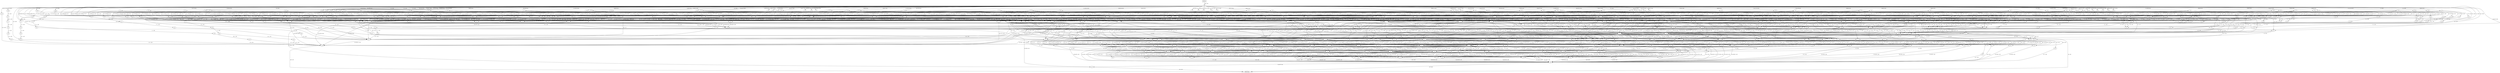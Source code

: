 digraph G {
  0 [label="initial"];
  1 [label="t_10"];
  2 [label="t_10"];
  3 [label="t_10"];
  4 [label="t_10"];
  5 [label="t_10"];
  6 [label="t_10"];
  7 [label="t_10"];
  8 [label="t_10"];
  9 [label="t_10"];
  10 [label="t_10"];
  11 [label="t_10"];
  12 [label="t_10"];
  13 [label="t_10"];
  14 [label="t_10"];
  15 [label="t_10"];
  16 [label="t_10"];
  17 [label="t_10"];
  18 [label="t_10"];
  19 [label="t_10"];
  20 [label="t_10"];
  21 [label="t_10"];
  22 [label="t_10"];
  23 [label="t_10"];
  24 [label="t_10"];
  25 [label="t_10"];
  26 [label="t_10"];
  27 [label="t_10"];
  28 [label="t_10"];
  29 [label="t_10"];
  30 [label="t_10"];
  31 [label="t_10"];
  32 [label="t_10"];
  33 [label="t_10"];
  34 [label="t_10"];
  35 [label="t_10"];
  36 [label="t_10"];
  37 [label="t_10"];
  38 [label="t_10"];
  39 [label="t_10"];
  40 [label="t_10"];
  41 [label="t_10"];
  42 [label="t_10"];
  43 [label="t_10"];
  44 [label="t_10"];
  45 [label="t_10"];
  46 [label="t_10"];
  47 [label="t_10"];
  48 [label="t_10"];
  49 [label="t_10"];
  50 [label="t_10"];
  51 [label="t_10"];
  52 [label="t_10"];
  53 [label="t_10"];
  54 [label="t_10"];
  55 [label="t_10"];
  56 [label="t_10"];
  57 [label="t_10"];
  58 [label="t_10"];
  59 [label="t_10"];
  60 [label="t_10"];
  61 [label="t_10"];
  62 [label="t_10"];
  63 [label="t_10"];
  64 [label="t_10"];
  65 [label="t_10"];
  66 [label="t_10"];
  67 [label="t_10"];
  68 [label="t_10"];
  69 [label="t_10"];
  70 [label="t_10"];
  71 [label="t_10"];
  72 [label="t_10"];
  73 [label="t_10"];
  74 [label="t_10"];
  75 [label="t_11"];
  76 [label="t_11"];
  77 [label="t_11"];
  78 [label="t_11"];
  79 [label="t_11"];
  80 [label="t_11"];
  81 [label="t_11"];
  82 [label="t_11"];
  83 [label="t_11"];
  84 [label="t_11"];
  85 [label="t_11"];
  86 [label="t_11"];
  87 [label="t_11"];
  88 [label="t_11"];
  89 [label="t_11"];
  90 [label="t_11"];
  91 [label="t_11"];
  92 [label="t_11"];
  93 [label="t_12"];
  94 [label="t_12"];
  95 [label="t_12"];
  96 [label="t_12"];
  97 [label="t_12"];
  98 [label="t_12"];
  99 [label="t_12"];
  100 [label="t_12"];
  101 [label="t_12"];
  102 [label="t_12"];
  103 [label="t_12"];
  104 [label="t_12"];
  105 [label="t_12"];
  106 [label="t_12"];
  107 [label="t_12"];
  108 [label="t_12"];
  109 [label="t_12"];
  110 [label="t_12"];
  111 [label="t_12"];
  112 [label="t_13"];
  113 [label="t_15"];
  114 [label="t_15"];
  115 [label="t_15"];
  116 [label="t_15"];
  117 [label="t_15"];
  118 [label="t_15"];
  119 [label="t_15"];
  120 [label="t_15"];
  121 [label="t_15"];
  122 [label="t_15"];
  123 [label="t_15"];
  124 [label="t_15"];
  125 [label="t_15"];
  126 [label="t_15"];
  127 [label="t_15"];
  128 [label="t_15"];
  129 [label="t_15"];
  130 [label="t_15"];
  131 [label="t_15"];
  132 [label="t_15"];
  133 [label="t_15"];
  134 [label="t_15"];
  135 [label="t_15"];
  136 [label="t_15"];
  137 [label="t_15"];
  138 [label="t_15"];
  139 [label="t_15"];
  140 [label="t_15"];
  141 [label="t_15"];
  142 [label="t_15"];
  143 [label="t_15"];
  144 [label="t_15"];
  145 [label="t_15"];
  146 [label="t_15"];
  147 [label="t_15"];
  148 [label="t_15"];
  149 [label="t_15"];
  150 [label="t_15"];
  151 [label="t_15"];
  152 [label="t_15"];
  153 [label="t_15"];
  154 [label="t_15"];
  155 [label="t_15"];
  156 [label="t_15"];
  157 [label="t_16"];
  158 [label="t_16"];
  159 [label="t_16"];
  160 [label="t_16"];
  161 [label="t_16"];
  162 [label="t_16"];
  163 [label="t_16"];
  164 [label="t_16"];
  165 [label="t_16"];
  166 [label="t_16"];
  167 [label="t_16"];
  168 [label="t_16"];
  169 [label="t_16"];
  170 [label="t_16"];
  171 [label="t_16"];
  172 [label="t_16"];
  173 [label="t_16"];
  174 [label="t_17"];
  175 [label="t_17"];
  176 [label="t_17"];
  177 [label="t_17"];
  178 [label="t_17"];
  179 [label="t_17"];
  180 [label="t_17"];
  181 [label="t_17"];
  182 [label="t_17"];
  183 [label="t_17"];
  184 [label="t_17"];
  185 [label="t_17"];
  186 [label="t_17"];
  187 [label="t_18"];
  188 [label="t_19"];
  189 [label="t_19"];
  190 [label="t_20"];
  191 [label="t_21"];
  192 [label="t_21"];
  193 [label="t_21"];
  194 [label="t_21"];
  195 [label="t_21"];
  196 [label="t_21"];
  197 [label="t_21"];
  198 [label="t_21"];
  199 [label="t_21"];
  200 [label="t_21"];
  201 [label="t_21"];
  202 [label="t_21"];
  203 [label="t_21"];
  204 [label="t_21"];
  205 [label="t_21"];
  206 [label="t_21"];
  207 [label="t_21"];
  208 [label="t_21"];
  209 [label="t_21"];
  210 [label="t_23"];
  211 [label="t_23"];
  212 [label="t_23"];
  213 [label="t_23"];
  214 [label="t_23"];
  215 [label="t_23"];
  216 [label="t_23"];
  217 [label="t_23"];
  218 [label="t_23"];
  219 [label="t_23"];
  220 [label="t_23"];
  221 [label="t_23"];
  222 [label="t_23"];
  223 [label="t_23"];
  224 [label="t_23"];
  225 [label="t_23"];
  226 [label="t_23"];
  227 [label="t_23"];
  228 [label="t_23"];
  229 [label="t_23"];
  230 [label="t_23"];
  231 [label="t_23"];
  232 [label="t_23"];
  233 [label="t_23"];
  234 [label="t_23"];
  235 [label="t_23"];
  236 [label="t_23"];
  237 [label="t_23"];
  238 [label="t_24"];
  239 [label="t_24"];
  240 [label="t_24"];
  241 [label="t_24"];
  242 [label="t_24"];
  243 [label="t_24"];
  244 [label="t_24"];
  245 [label="t_24"];
  246 [label="t_24"];
  247 [label="t_24"];
  248 [label="t_24"];
  249 [label="t_24"];
  250 [label="t_24"];
  251 [label="t_24"];
  252 [label="t_24"];
  253 [label="t_24"];
  254 [label="t_24"];
  255 [label="t_24"];
  256 [label="t_24"];
  257 [label="t_24"];
  258 [label="t_24"];
  259 [label="t_24"];
  260 [label="t_24"];
  261 [label="t_24"];
  262 [label="t_24"];
  263 [label="t_24"];
  264 [label="t_24"];
  265 [label="t_24"];
  266 [label="t_24"];
  267 [label="t_25"];
  268 [label="t_25"];
  269 [label="t_25"];
  270 [label="t_25"];
  271 [label="t_25"];
  272 [label="t_25"];
  273 [label="t_25"];
  274 [label="t_25"];
  275 [label="t_25"];
  276 [label="t_25"];
  277 [label="t_25"];
  278 [label="t_25"];
  279 [label="t_25"];
  280 [label="t_25"];
  281 [label="t_25"];
  282 [label="t_25"];
  283 [label="t_25"];
  284 [label="t_28"];
  285 [label="t_28"];
  286 [label="t_33"];
  287 [label="t_33"];
  288 [label="t_33"];
  289 [label="t_33"];
  290 [label="t_33"];
  291 [label="t_33"];
  292 [label="t_33"];
  293 [label="t_33"];
  294 [label="t_33"];
  295 [label="t_33"];
  296 [label="t_33"];
  297 [label="t_33"];
  298 [label="t_33"];
  299 [label="t_33"];
  300 [label="t_33"];
  301 [label="t_33"];
  302 [label="t_33"];
  303 [label="t_33"];
  304 [label="t_33"];
  305 [label="t_33"];
  306 [label="t_33"];
  307 [label="t_33"];
  308 [label="t_33"];
  309 [label="t_33"];
  310 [label="t_33"];
  311 [label="t_33"];
  312 [label="t_33"];
  313 [label="t_33"];
  314 [label="t_33"];
  315 [label="t_33"];
  316 [label="t_33"];
  317 [label="t_33"];
  318 [label="t_33"];
  319 [label="t_33"];
  320 [label="t_33"];
  321 [label="t_33"];
  322 [label="t_33"];
  323 [label="t_33"];
  324 [label="t_33"];
  325 [label="t_33"];
  326 [label="t_33"];
  327 [label="t_33"];
  328 [label="t_33"];
  329 [label="t_33"];
  330 [label="t_33"];
  331 [label="t_33"];
  332 [label="t_33"];
  333 [label="t_33"];
  334 [label="t_33"];
  335 [label="t_33"];
  336 [label="t_33"];
  337 [label="t_33"];
  338 [label="t_33"];
  339 [label="t_33"];
  340 [label="t_33"];
  341 [label="t_33"];
  342 [label="t_33"];
  343 [label="t_33"];
  344 [label="t_33"];
  345 [label="t_33"];
  346 [label="t_33"];
  347 [label="t_33"];
  348 [label="t_33"];
  349 [label="t_33"];
  350 [label="t_33"];
  351 [label="t_33"];
  352 [label="t_33"];
  353 [label="t_33"];
  354 [label="t_33"];
  355 [label="t_33"];
  356 [label="t_33"];
  357 [label="t_33"];
  358 [label="t_33"];
  359 [label="t_33"];
  360 [label="t_33"];
  361 [label="t_33"];
  362 [label="t_33"];
  363 [label="t_33"];
  364 [label="t_33"];
  365 [label="t_33"];
  366 [label="t_33"];
  367 [label="t_33"];
  368 [label="t_33"];
  369 [label="t_33"];
  370 [label="t_33"];
  371 [label="t_33"];
  372 [label="t_33"];
  373 [label="t_33"];
  374 [label="t_33"];
  375 [label="t_4"];
  376 [label="t_4"];
  377 [label="t_4"];
  378 [label="t_4"];
  379 [label="t_4"];
  380 [label="t_4"];
  381 [label="t_4"];
  382 [label="t_4"];
  383 [label="t_5"];
  384 [label="t_5"];
  385 [label="t_5"];
  386 [label="t_5"];
  387 [label="t_5"];
  388 [label="t_5"];
  389 [label="t_5"];
  390 [label="t_5"];
  391 [label="t_5"];
  392 [label="t_5"];
  393 [label="t_5"];
  394 [label="t_5"];
  395 [label="t_5"];
  396 [label="t_5"];
  397 [label="t_5"];
  398 [label="t_5"];
  399 [label="t_5"];
  400 [label="t_5"];
  401 [label="t_5"];
  402 [label="t_5"];
  403 [label="t_5"];
  404 [label="t_5"];
  405 [label="t_5"];
  406 [label="t_5"];
  407 [label="t_5"];
  408 [label="t_5"];
  409 [label="t_5"];
  410 [label="t_5"];
  411 [label="t_5"];
  412 [label="t_5"];
  413 [label="t_5"];
  414 [label="t_5"];
  415 [label="t_5"];
  416 [label="t_5"];
  417 [label="t_5"];
  418 [label="t_5"];
  419 [label="t_5"];
  420 [label="t_5"];
  421 [label="t_5"];
  422 [label="t_5"];
  423 [label="t_5"];
  424 [label="t_5"];
  425 [label="t_5"];
  426 [label="t_5"];
  427 [label="t_5"];
  428 [label="t_5"];
  429 [label="t_5"];
  430 [label="t_5"];
  431 [label="t_5"];
  432 [label="t_5"];
  433 [label="t_5"];
  434 [label="t_5"];
  435 [label="t_5"];
  436 [label="t_5"];
  437 [label="t_5"];
  438 [label="t_5"];
  439 [label="t_5"];
  440 [label="t_5"];
  441 [label="t_5"];
  442 [label="t_5"];
  443 [label="t_5"];
  444 [label="t_5"];
  445 [label="t_5"];
  446 [label="t_5"];
  447 [label="t_5"];
  448 [label="t_5"];
  449 [label="t_5"];
  450 [label="t_5"];
  451 [label="t_5"];
  452 [label="t_5"];
  453 [label="t_5"];
  454 [label="t_5"];
  455 [label="t_5"];
  456 [label="t_5"];
  457 [label="t_5"];
  458 [label="t_5"];
  459 [label="t_5"];
  460 [label="t_5"];
  461 [label="t_5"];
  462 [label="t_5"];
  463 [label="t_5"];
  464 [label="t_5"];
  465 [label="t_5"];
  466 [label="t_5"];
  467 [label="t_5"];
  468 [label="t_5"];
  469 [label="t_5"];
  470 [label="t_5"];
  471 [label="t_5"];
  472 [label="t_5"];
  473 [label="t_5"];
  474 [label="t_5"];
  475 [label="t_5"];
  476 [label="t_5"];
  477 [label="t_5"];
  478 [label="t_5"];
  479 [label="t_5"];
  480 [label="t_5"];
  481 [label="t_5"];
  482 [label="t_5"];
  483 [label="t_5"];
  484 [label="t_5"];
  485 [label="t_5"];
  486 [label="t_5"];
  487 [label="t_5"];
  488 [label="t_5"];
  489 [label="t_5"];
  490 [label="t_5"];
  491 [label="t_5"];
  492 [label="t_5"];
  493 [label="t_5"];
  494 [label="t_5"];
  495 [label="t_5"];
  496 [label="t_5"];
  497 [label="t_5"];
  498 [label="t_5"];
  499 [label="t_5"];
  500 [label="t_5"];
  501 [label="t_5"];
  502 [label="t_5"];
  503 [label="t_5"];
  504 [label="t_5"];
  505 [label="t_5"];
  506 [label="t_5"];
  507 [label="t_5"];
  508 [label="t_5"];
  509 [label="t_5"];
  510 [label="t_5"];
  511 [label="t_5"];
  512 [label="t_5"];
  513 [label="t_5"];
  514 [label="t_5"];
  515 [label="t_5"];
  516 [label="t_5"];
  517 [label="t_5"];
  518 [label="t_5"];
  519 [label="t_5"];
  520 [label="t_5"];
  521 [label="t_5"];
  522 [label="t_5"];
  523 [label="t_5"];
  524 [label="t_5"];
  525 [label="t_5"];
  526 [label="t_5"];
  527 [label="t_5"];
  528 [label="t_5"];
  529 [label="t_5"];
  530 [label="t_5"];
  531 [label="t_5"];
  532 [label="t_5"];
  533 [label="t_5"];
  534 [label="t_5"];
  535 [label="t_5"];
  536 [label="t_5"];
  537 [label="t_5"];
  538 [label="t_5"];
  539 [label="t_5"];
  540 [label="t_5"];
  541 [label="t_5"];
  542 [label="t_5"];
  543 [label="t_5"];
  544 [label="t_5"];
  545 [label="t_5"];
  546 [label="t_5"];
  547 [label="t_5"];
  548 [label="t_5"];
  549 [label="t_5"];
  550 [label="t_5"];
  551 [label="t_6"];
  552 [label="t_6"];
  553 [label="t_6"];
  554 [label="t_6"];
  555 [label="t_6"];
  556 [label="t_6"];
  557 [label="t_6"];
  558 [label="t_6"];
  559 [label="t_7"];
  560 [label="t_7"];
  561 [label="t_7"];
  562 [label="t_7"];
  563 [label="t_7"];
  564 [label="t_7"];
  565 [label="t_7"];
  566 [label="t_7"];
  567 [label="t_9"];
  568 [label="TERMINAL",shape=diamond];
  569 [label="INITIAL",shape=box];
0->85 [label="4 1 0.00"];
0->81 [label="5 1 0.00"];
0->75 [label="5 1 0.00"];
0->76 [label="7 1 0.00"];
0->77 [label="7 1 0.00"];
0->86 [label="10 1 0.00"];
0->87 [label="10 1 0.00"];
0->79 [label="10 1 0.00"];
0->84 [label="[9,10] 2 0.00"];
0->91 [label="10 2 0.00"];
0->92 [label="10 2 0.00"];
0->107 [label="9 1 0.00"];
0->99 [label="9 1 0.00"];
0->102 [label="14 1 0.00"];
0->97 [label="14 1 0.00"];
0->109 [label="15 1 0.00"];
0->98 [label="[9,11] 2 0.00"];
0->111 [label="[9,15] 2 0.00"];
0->103 [label="[12,15] 2 0.00"];
0->110 [label="[8,16] 6 0.01"];
0->106 [label="[9,15] 7 0.01"];
0->286 [label="1 1 0.00"];
0->293 [label="5 1 0.00"];
0->295 [label="5 1 0.00"];
0->294 [label="6 1 0.00"];
0->287 [label="6 1 0.00"];
0->292 [label="6 1 0.00"];
0->289 [label="8 1 0.00"];
0->288 [label="8 1 0.00"];
0->291 [label="9 1 0.00"];
0->290 [label="11 1 0.00"];
0->305 [label="6 2 0.00"];
0->306 [label="6 2 0.00"];
0->301 [label="[6,7] 2 0.00"];
0->303 [label="[6,10] 2 0.00"];
0->297 [label="[6,23] 2 0.00"];
0->299 [label="[7,8] 2 0.00"];
0->296 [label="[7,8] 2 0.00"];
0->298 [label="[7,8] 2 0.00"];
0->300 [label="8 2 0.00"];
0->304 [label="9 2 0.00"];
0->302 [label="[9,11] 2 0.00"];
0->307 [label="[0,6] 3 0.01"];
0->308 [label="[0,12] 3 0.01"];
0->311 [label="[5,7] 3 0.01"];
0->315 [label="[5,7] 3 0.01"];
0->318 [label="[5,10] 3 0.01"];
0->314 [label="[6,7] 3 0.01"];
0->313 [label="[6,7] 3 0.01"];
0->309 [label="[6,9] 3 0.01"];
0->310 [label="[6,9] 3 0.01"];
0->316 [label="[6,10] 3 0.01"];
0->317 [label="[6,12] 3 0.01"];
0->312 [label="[7,10] 3 0.01"];
0->321 [label="[0,9] 4 0.01"];
0->325 [label="[5,9] 4 0.01"];
0->320 [label="[5,7] 4 0.01"];
0->319 [label="[6,8] 4 0.01"];
0->326 [label="[6,11] 4 0.01"];
0->322 [label="[6,10] 4 0.01"];
0->323 [label="[6,9] 4 0.01"];
0->324 [label="[6,9] 4 0.01"];
0->333 [label="[0,10] 5 0.01"];
0->329 [label="[1,6] 5 0.01"];
0->327 [label="[1,6] 5 0.01"];
0->330 [label="[1,8] 5 0.01"];
0->334 [label="[5,10] 5 0.01"];
0->332 [label="[5,9] 5 0.01"];
0->331 [label="[5,8] 5 0.01"];
0->328 [label="[6,8] 5 0.01"];
0->339 [label="[1,11] 6 0.01"];
0->343 [label="[5,8] 6 0.01"];
0->344 [label="[5,10] 6 0.01"];
0->340 [label="[5,8] 6 0.01"];
0->341 [label="[6,8] 6 0.01"];
0->338 [label="[6,10] 6 0.01"];
0->342 [label="[6,9] 6 0.01"];
0->350 [label="[0,7] 7 0.01"];
0->351 [label="[1,6] 7 0.01"];
0->335 [label="[1,12] 7 0.01"];
0->353 [label="[5,8] 7 0.01"];
0->348 [label="[5,11] 7 0.01"];
0->349 [label="[6,10] 7 0.01"];
0->347 [label="[6,10] 7 0.01"];
0->337 [label="[6,10] 7 0.01"];
0->336 [label="[6,11] 7 0.01"];
0->352 [label="[6,12] 7 0.01"];
0->345 [label="[0,11] 8 0.01"];
0->354 [label="[0,10] 8 0.01"];
0->346 [label="[6,8] 8 0.01"];
0->355 [label="[6,10] 8 0.01"];
0->356 [label="[6,10] 8 0.01"];
0->360 [label="[0,11] 9 0.02"];
0->359 [label="[1,10] 9 0.02"];
0->358 [label="[1,10] 9 0.02"];
0->361 [label="[6,10] 9 0.02"];
0->366 [label="[1,11] 10 0.02"];
0->357 [label="[1,10] 10 0.02"];
0->365 [label="[1,12] 10 0.02"];
0->368 [label="[1,10] 10 0.02"];
0->364 [label="[1,11] 10 0.02"];
0->367 [label="[1,10] 10 0.02"];
0->370 [label="[1,10] 11 0.02"];
0->363 [label="[1,9] 11 0.02"];
0->362 [label="[6,8] 11 0.02"];
0->369 [label="[6,10] 12 0.02"];
0->372 [label="[0,11] 13 0.02"];
0->371 [label="[1,9] 15 0.03"];
0->373 [label="[1,9] 19 0.03"];
0->374 [label="[0,9] 20 0.04"];
0->567 [label="[13,58] 5 0.01"];
1->171 [label="0 1 1.00"];
2->171 [label="0 1 1.00"];
3->168 [label="0 1 1.00"];
4->161 [label="0 1 1.00"];
5->162 [label="0 1 1.00"];
6->162 [label="0 1 1.00"];
7->159 [label="0 1 1.00"];
8->170 [label="0 1 1.00"];
9->167 [label="0 1 1.00"];
10->165 [label="0 1 1.00"];
11->161 [label="0 1 1.00"];
12->169 [label="0 1 1.00"];
13->164 [label="0 1 1.00"];
14->163 [label="0 1 1.00"];
15->169 [label="0 1 1.00"];
16->160 [label="0 1 1.00"];
17->171 [label="0 1 1.00"];
18->162 [label="0 1 1.00"];
19->170 [label="0 1 1.00"];
20->173 [label="0 1 1.00"];
21->171 [label="0 2 1.00"];
22->171 [label="0 2 1.00"];
23->183 [label="0 1 1.00"];
24->185 [label="0 1 1.00"];
25->185 [label="0 1 1.00"];
26->175 [label="0 1 1.00"];
27->185 [label="0 1 1.00"];
28->174 [label="0 1 1.00"];
29->176 [label="0 1 1.00"];
30->182 [label="0 1 1.00"];
31->184 [label="0 1 1.00"];
32->178 [label="0 1 1.00"];
33->182 [label="0 1 1.00"];
34->185 [label="0 1 1.00"];
35->179 [label="0 1 1.00"];
36->177 [label="0 1 1.00"];
37->180 [label="0 1 1.00"];
38->182 [label="0 1 1.00"];
39->181 [label="0 1 1.00"];
40->186 [label="0 1 1.00"];
41->184 [label="0 1 1.00"];
42->186 [label="0 1 1.00"];
43->186 [label="0 1 1.00"];
44->185 [label="0 1 1.00"];
45->185 [label="0 2 1.00"];
46->185 [label="0 2 1.00"];
47->183 [label="0 3 1.00"];
48->184 [label="0 4 1.00"];
49->186 [label="0 9 1.00"];
50->162 [label="0 1 0.25"];
50->171 [label="0 3 0.75"];
51->164 [label="0 1 0.50"];
51->166 [label="0 1 0.50"];
52->169 [label="0 1 0.50"];
52->163 [label="0 1 0.50"];
53->168 [label="0 1 0.50"];
53->170 [label="0 1 0.50"];
54->163 [label="0 1 0.50"];
54->166 [label="0 1 0.50"];
55->161 [label="0 1 0.50"];
55->163 [label="0 1 0.50"];
56->167 [label="0 1 0.50"];
56->166 [label="0 1 0.50"];
57->167 [label="0 1 0.50"];
57->163 [label="0 1 0.50"];
58->172 [label="0 1 0.50"];
58->158 [label="0 1 0.50"];
59->172 [label="0 1 0.50"];
59->170 [label="0 1 0.50"];
60->172 [label="0 1 0.50"];
60->168 [label="0 1 0.50"];
61->160 [label="0 1 0.50"];
61->172 [label="0 1 0.50"];
62->167 [label="0 1 0.50"];
62->163 [label="0 1 0.50"];
63->171 [label="0 1 0.50"];
63->169 [label="0 1 0.50"];
64->160 [label="0 1 0.50"];
64->170 [label="0 1 0.50"];
65->162 [label="0 1 0.50"];
65->173 [label="0 1 0.50"];
66->167 [label="0 1 0.50"];
66->173 [label="0 1 0.50"];
67->172 [label="0 2 0.50"];
67->166 [label="0 2 0.50"];
68->157 [label="0 1 0.33"];
68->164 [label="0 1 0.33"];
68->173 [label="0 1 0.33"];
69->172 [label="0 1 0.33"];
69->171 [label="0 1 0.33"];
69->173 [label="0 1 0.33"];
70->161 [label="0 1 0.33"];
70->173 [label="0 1 0.33"];
70->166 [label="0 1 0.33"];
71->162 [label="0 1 0.17"];
71->173 [label="0 1 0.17"];
71->172 [label="0 2 0.33"];
71->171 [label="0 2 0.33"];
72->167 [label="0 1 0.14"];
72->172 [label="0 1 0.14"];
72->168 [label="0 1 0.14"];
72->165 [label="0 2 0.29"];
72->173 [label="0 2 0.29"];
73->167 [label="0 1 0.17"];
73->171 [label="0 1 0.17"];
73->168 [label="0 1 0.17"];
73->170 [label="0 1 0.17"];
73->173 [label="0 2 0.33"];
74->172 [label="0 1 0.14"];
74->162 [label="0 1 0.14"];
74->164 [label="0 1 0.14"];
74->170 [label="0 1 0.14"];
74->166 [label="0 1 0.14"];
74->163 [label="0 2 0.29"];
75->114 [label="4 1 0.50"];
75->150 [label="17 1 0.50"];
76->140 [label="4 1 0.50"];
76->147 [label="5 1 0.50"];
77->126 [label="4 1 0.33"];
77->152 [label="8 1 0.33"];
77->141 [label="32 1 0.33"];
78->115 [label="4 1 0.33"];
78->144 [label="10 1 0.33"];
78->140 [label="32 1 0.33"];
79->125 [label="5 1 0.33"];
79->155 [label="14 1 0.33"];
79->151 [label="32 1 0.33"];
80->144 [label="4 1 0.25"];
80->139 [label="24 1 0.25"];
80->142 [label="25 1 0.25"];
80->148 [label="42 1 0.25"];
81->119 [label="6 1 0.20"];
81->142 [label="10 1 0.20"];
81->147 [label="17 1 0.20"];
81->150 [label="29 1 0.20"];
81->154 [label="46 1 0.20"];
82->151 [label="3 1 0.14"];
82->137 [label="3 1 0.14"];
82->150 [label="4 1 0.14"];
82->121 [label="9 1 0.14"];
82->142 [label="52 1 0.14"];
82->148 [label="[24,35] 2 0.29"];
83->132 [label="6 1 0.17"];
83->122 [label="7 1 0.17"];
83->143 [label="10 1 0.17"];
83->146 [label="37 1 0.17"];
83->125 [label="38 1 0.17"];
83->151 [label="60 1 0.17"];
84->146 [label="3 1 0.14"];
84->113 [label="3 1 0.14"];
84->122 [label="4 1 0.14"];
84->135 [label="13 1 0.14"];
84->142 [label="43 1 0.14"];
84->120 [label="51 1 0.14"];
84->156 [label="53 1 0.14"];
85->118 [label="5 1 0.14"];
85->154 [label="26 1 0.14"];
85->145 [label="29 1 0.14"];
85->152 [label="32 1 0.14"];
85->120 [label="34 1 0.14"];
85->146 [label="47 1 0.14"];
85->137 [label="47 1 0.14"];
86->130 [label="3 1 0.07"];
86->136 [label="4 1 0.07"];
86->153 [label="6 1 0.07"];
86->146 [label="51 1 0.07"];
86->143 [label="3 2 0.14"];
86->155 [label="[3,10] 2 0.14"];
86->156 [label="[3,33] 3 0.21"];
86->151 [label="[4,31] 3 0.21"];
87->128 [label="3 1 0.09"];
87->146 [label="3 1 0.09"];
87->150 [label="3 1 0.09"];
87->140 [label="4 1 0.09"];
87->151 [label="19 1 0.09"];
87->130 [label="45 1 0.09"];
87->121 [label="55 1 0.09"];
87->154 [label="[3,5] 2 0.18"];
87->132 [label="[27,36] 2 0.18"];
88->138 [label="3 1 0.08"];
88->147 [label="3 1 0.08"];
88->129 [label="3 1 0.08"];
88->116 [label="3 1 0.08"];
88->150 [label="6 1 0.08"];
88->130 [label="15 1 0.08"];
88->145 [label="15 1 0.08"];
88->152 [label="38 1 0.08"];
88->124 [label="39 1 0.08"];
88->146 [label="[3,46] 3 0.25"];
89->121 [label="3 1 0.10"];
89->138 [label="3 1 0.10"];
89->147 [label="3 1 0.10"];
89->127 [label="3 1 0.10"];
89->137 [label="3 1 0.10"];
89->135 [label="4 1 0.10"];
89->130 [label="6 1 0.10"];
89->156 [label="10 1 0.10"];
89->155 [label="18 1 0.10"];
89->141 [label="49 1 0.10"];
90->121 [label="5 1 0.06"];
90->133 [label="6 1 0.06"];
90->151 [label="6 1 0.06"];
90->139 [label="8 1 0.06"];
90->152 [label="8 1 0.06"];
90->143 [label="10 1 0.06"];
90->129 [label="15 1 0.06"];
90->148 [label="17 1 0.06"];
90->144 [label="23 1 0.06"];
90->119 [label="35 1 0.06"];
90->131 [label="38 1 0.06"];
90->130 [label="40 1 0.06"];
90->153 [label="41 1 0.06"];
90->149 [label="56 1 0.06"];
90->140 [label="[5,25] 2 0.11"];
90->155 [label="[5,32] 2 0.11"];
91->142 [label="3 1 0.04"];
91->149 [label="3 1 0.04"];
91->135 [label="3 1 0.04"];
91->131 [label="3 1 0.04"];
91->148 [label="4 1 0.04"];
91->151 [label="4 1 0.04"];
91->122 [label="5 1 0.04"];
91->134 [label="8 1 0.04"];
91->138 [label="9 1 0.04"];
91->139 [label="28 1 0.04"];
91->145 [label="33 1 0.04"];
91->136 [label="35 1 0.04"];
91->156 [label="[3,38] 2 0.08"];
91->146 [label="[9,10] 2 0.08"];
91->147 [label="[10,41] 2 0.08"];
91->152 [label="[14,54] 2 0.08"];
91->153 [label="[27,38] 2 0.08"];
91->137 [label="[10,39] 3 0.12"];
92->128 [label="4 1 0.02"];
92->143 [label="5 1 0.02"];
92->131 [label="6 1 0.02"];
92->137 [label="6 1 0.02"];
92->139 [label="7 1 0.02"];
92->118 [label="10 1 0.02"];
92->145 [label="10 1 0.02"];
92->120 [label="12 1 0.02"];
92->141 [label="12 1 0.02"];
92->132 [label="12 1 0.02"];
92->133 [label="23 1 0.02"];
92->142 [label="30 1 0.02"];
92->156 [label="32 1 0.02"];
92->138 [label="57 1 0.02"];
92->115 [label="77 1 0.02"];
92->153 [label="[4,36] 2 0.04"];
92->123 [label="[4,78] 2 0.04"];
92->147 [label="[8,37] 2 0.04"];
92->117 [label="[9,10] 2 0.04"];
92->148 [label="[12,28] 2 0.04"];
92->144 [label="[17,45] 2 0.04"];
92->149 [label="[4,62] 3 0.07"];
92->152 [label="[30,56] 3 0.07"];
92->146 [label="[4,18] 4 0.09"];
92->154 [label="[5,54] 4 0.09"];
92->155 [label="[4,53] 5 0.11"];
93->285 [label="12 1 1.00"];
94->285 [label="12 1 1.00"];
95->285 [label="12 1 1.00"];
96->285 [label="13 1 1.00"];
97->285 [label="13 2 1.00"];
98->285 [label="13 2 1.00"];
99->285 [label="[13,17] 2 1.00"];
100->284 [label="[18,19] 3 1.00"];
101->284 [label="18 4 1.00"];
102->285 [label="[13,18] 7 1.00"];
103->285 [label="[13,18] 10 1.00"];
104->284 [label="[17,19] 11 1.00"];
105->284 [label="[18,19] 14 1.00"];
106->285 [label="[12,20] 21 1.00"];
107->284 [label="18 1 0.10"];
107->285 [label="[13,18] 9 0.90"];
108->284 [label="[18,19] 5 0.36"];
108->285 [label="[14,19] 9 0.64"];
109->285 [label="[14,18] 5 0.45"];
109->284 [label="[18,19] 6 0.55"];
110->284 [label="[18,30] 9 0.39"];
110->285 [label="[13,18] 14 0.61"];
111->284 [label="[18,20] 11 0.39"];
111->285 [label="[13,19] 17 0.61"];
112->568 [label=" 212 1.00"];
113->209 [label="17 1 1.00"];
114->213 [label="4 1 1.00"];
115->202 [label="18 1 0.33"];
115->209 [label="17 2 0.67"];
116->206 [label="17 1 0.50"];
116->209 [label="17 1 0.50"];
117->200 [label="18 1 0.50"];
117->227 [label="3 1 0.50"];
118->211 [label="3 1 0.50"];
118->218 [label="5 1 0.50"];
119->224 [label="4 1 0.50"];
119->234 [label="9 1 0.50"];
120->207 [label="17 1 0.25"];
120->209 [label="17 2 0.50"];
120->224 [label="12 1 0.25"];
121->205 [label="18 1 0.25"];
121->221 [label="3 1 0.25"];
121->237 [label="3 2 0.50"];
122->203 [label="17 1 0.33"];
122->191 [label="19 1 0.33"];
122->208 [label="19 1 0.33"];
123->203 [label="17 1 0.33"];
123->207 [label="17 1 0.33"];
123->194 [label="22 1 0.33"];
124->199 [label="18 1 0.33"];
124->202 [label="20 1 0.33"];
124->215 [label="2 1 0.33"];
125->198 [label="19 1 0.33"];
125->201 [label="20 1 0.33"];
125->232 [label="6 1 0.33"];
126->208 [label="20 1 0.33"];
126->196 [label="20 1 0.33"];
126->237 [label="7 1 0.33"];
127->225 [label="2 1 0.33"];
127->219 [label="3 1 0.33"];
127->237 [label="3 1 0.33"];
128->231 [label="3 1 0.33"];
128->237 [label="3 1 0.33"];
128->222 [label="3 1 0.33"];
129->219 [label="3 1 0.33"];
129->237 [label="3 1 0.33"];
129->221 [label="4 1 0.33"];
130->203 [label="17 1 0.13"];
130->207 [label="17 3 0.38"];
130->209 [label="17 3 0.38"];
130->229 [label="7 1 0.13"];
131->207 [label="17 1 0.20"];
131->209 [label="17 2 0.40"];
131->236 [label="3 1 0.20"];
131->237 [label="5 1 0.20"];
132->207 [label="17 1 0.25"];
132->208 [label="22 1 0.25"];
132->214 [label="3 1 0.25"];
132->227 [label="4 1 0.25"];
133->209 [label="17 1 0.25"];
133->192 [label="18 1 0.25"];
133->236 [label="3 1 0.25"];
133->232 [label="4 1 0.25"];
134->209 [label="17 1 0.25"];
134->204 [label="18 1 0.25"];
134->237 [label="3 1 0.25"];
134->236 [label="3 1 0.25"];
135->198 [label="18 1 0.25"];
135->199 [label="18 1 0.25"];
135->233 [label="3 1 0.25"];
135->237 [label="7 1 0.25"];
136->206 [label="17 2 0.33"];
136->208 [label="[18,22] 2 0.33"];
136->216 [label="2 1 0.17"];
136->231 [label="3 1 0.17"];
137->204 [label="18 1 0.08"];
137->208 [label="18 1 0.08"];
137->209 [label="17 8 0.62"];
137->234 [label="8 1 0.08"];
137->237 [label="[3,6] 2 0.15"];
138->208 [label="18 1 0.13"];
138->209 [label="17 4 0.50"];
138->235 [label="3 1 0.13"];
138->223 [label="4 1 0.13"];
138->234 [label="7 1 0.13"];
139->198 [label="18 1 0.17"];
139->228 [label="3 1 0.17"];
139->225 [label="6 1 0.17"];
139->226 [label="12 1 0.17"];
139->230 [label="[2,5] 2 0.33"];
140->204 [label="18 1 0.20"];
140->200 [label="20 1 0.20"];
140->195 [label="20 1 0.20"];
140->215 [label="4 1 0.20"];
140->217 [label="7 1 0.20"];
141->200 [label="20 1 0.13"];
141->206 [label="17 2 0.25"];
141->209 [label="[17,18] 2 0.25"];
141->231 [label="3 1 0.13"];
141->236 [label="3 1 0.13"];
141->230 [label="8 1 0.13"];
142->208 [label="18 1 0.14"];
142->206 [label="22 1 0.14"];
142->226 [label="3 1 0.14"];
142->237 [label="3 1 0.14"];
142->212 [label="5 1 0.14"];
142->230 [label="[6,15] 2 0.29"];
143->195 [label="17 1 0.17"];
143->196 [label="18 1 0.17"];
143->226 [label="3 1 0.17"];
143->237 [label="3 1 0.17"];
143->222 [label="3 1 0.17"];
143->236 [label="4 1 0.17"];
144->208 [label="18 1 0.17"];
144->201 [label="22 1 0.17"];
144->232 [label="2 1 0.17"];
144->233 [label="3 1 0.17"];
144->217 [label="4 1 0.17"];
144->231 [label="6 1 0.17"];
145->205 [label="18 1 0.17"];
145->233 [label="3 1 0.17"];
145->236 [label="3 1 0.17"];
145->237 [label="3 1 0.17"];
145->234 [label="5 1 0.17"];
145->229 [label="7 1 0.17"];
146->197 [label="20 1 0.06"];
146->194 [label="28 1 0.06"];
146->209 [label="17 10 0.56"];
146->224 [label="3 1 0.06"];
146->232 [label="9 1 0.06"];
146->234 [label="[3,4] 2 0.11"];
146->229 [label="[3,14] 2 0.11"];
147->204 [label="18 1 0.10"];
147->209 [label="17 4 0.40"];
147->236 [label="3 1 0.10"];
147->228 [label="3 1 0.10"];
147->218 [label="4 1 0.10"];
147->235 [label="4 1 0.10"];
147->223 [label="9 1 0.10"];
148->209 [label="17 1 0.13"];
148->207 [label="17 2 0.25"];
148->232 [label="3 1 0.13"];
148->235 [label="4 1 0.13"];
148->230 [label="4 1 0.13"];
148->228 [label="5 1 0.13"];
148->227 [label="12 1 0.13"];
149->209 [label="17 1 0.13"];
149->201 [label="20 1 0.13"];
149->208 [label="[18,20] 2 0.25"];
149->236 [label="3 1 0.13"];
149->234 [label="3 1 0.13"];
149->235 [label="5 1 0.13"];
149->216 [label="7 1 0.13"];
150->205 [label="20 1 0.13"];
150->209 [label="17 2 0.25"];
150->220 [label="3 1 0.13"];
150->227 [label="3 1 0.13"];
150->219 [label="4 1 0.13"];
150->231 [label="5 1 0.13"];
150->230 [label="9 1 0.13"];
151->195 [label="20 1 0.06"];
151->208 [label="[18,20] 2 0.12"];
151->209 [label="[17,20] 6 0.35"];
151->223 [label="3 1 0.06"];
151->222 [label="3 1 0.06"];
151->230 [label="3 1 0.06"];
151->225 [label="4 1 0.06"];
151->221 [label="10 1 0.06"];
151->235 [label="[2,14] 3 0.18"];
152->208 [label="20 1 0.07"];
152->209 [label="17 6 0.40"];
152->219 [label="3 1 0.07"];
152->233 [label="3 1 0.07"];
152->225 [label="3 1 0.07"];
152->234 [label="4 1 0.07"];
152->235 [label="4 1 0.07"];
152->236 [label="6 1 0.07"];
152->237 [label="[4,8] 2 0.13"];
153->193 [label="20 1 0.08"];
153->205 [label="18 2 0.17"];
153->235 [label="3 1 0.08"];
153->227 [label="3 1 0.08"];
153->210 [label="4 1 0.08"];
153->233 [label="5 1 0.08"];
153->228 [label="7 1 0.08"];
153->214 [label="15 1 0.08"];
153->236 [label="[2,7] 3 0.25"];
154->204 [label="18 1 0.11"];
154->208 [label="18 1 0.11"];
154->201 [label="22 1 0.11"];
154->202 [label="22 1 0.11"];
154->227 [label="3 1 0.11"];
154->236 [label="4 1 0.11"];
154->237 [label="5 1 0.11"];
154->229 [label="5 1 0.11"];
154->226 [label="15 1 0.11"];
155->203 [label="18 1 0.08"];
155->199 [label="20 1 0.08"];
155->200 [label="21 1 0.08"];
155->202 [label="22 1 0.08"];
155->209 [label="18 2 0.15"];
155->197 [label="[18,20] 2 0.15"];
155->232 [label="3 1 0.08"];
155->213 [label="3 1 0.08"];
155->212 [label="6 1 0.08"];
155->236 [label="[3,10] 2 0.15"];
156->208 [label="18 1 0.05"];
156->196 [label="18 1 0.05"];
156->193 [label="20 1 0.05"];
156->209 [label="17 2 0.10"];
156->207 [label="[17,22] 3 0.14"];
156->231 [label="2 1 0.05"];
156->235 [label="3 1 0.05"];
156->230 [label="3 1 0.05"];
156->233 [label="3 1 0.05"];
156->228 [label="3 1 0.05"];
156->236 [label="18 1 0.05"];
156->234 [label="[3,4] 2 0.10"];
156->220 [label="[3,7] 2 0.10"];
156->237 [label="[3,8] 3 0.14"];
157->188 [label="5 1 1.00"];
158->188 [label="6 1 1.00"];
159->188 [label="52 1 1.00"];
160->189 [label="[5,8] 3 1.00"];
161->189 [label="[8,9] 4 1.00"];
162->188 [label="[7,23] 7 1.00"];
163->189 [label="8 1 0.13"];
163->188 [label="[6,16] 7 0.88"];
164->189 [label="8 1 0.25"];
164->188 [label="[8,11] 3 0.75"];
165->188 [label="9 1 0.33"];
165->189 [label="[8,31] 2 0.67"];
166->188 [label="8 2 0.29"];
166->189 [label="[6,10] 5 0.71"];
167->188 [label="[8,9] 2 0.29"];
167->189 [label="[8,11] 5 0.71"];
168->189 [label="[9,10] 2 0.40"];
168->188 [label="[9,19] 3 0.60"];
169->189 [label="8 2 0.50"];
169->188 [label="[8,14] 2 0.50"];
170->188 [label="[8,10] 3 0.43"];
170->189 [label="[6,8] 4 0.57"];
171->188 [label="[8,26] 4 0.27"];
171->189 [label="[8,26] 11 0.73"];
172->189 [label="[8,10] 4 0.36"];
172->188 [label="[8,10] 7 0.64"];
173->188 [label="[7,9] 5 0.45"];
173->189 [label="[8,12] 6 0.55"];
174->190 [label="0 1 1.00"];
175->190 [label="0 1 1.00"];
176->190 [label="0 1 1.00"];
177->190 [label="0 1 1.00"];
178->190 [label="0 1 1.00"];
179->190 [label="0 1 1.00"];
180->190 [label="0 1 1.00"];
181->190 [label="1 1 1.00"];
182->190 [label="0 3 1.00"];
183->190 [label="0 4 1.00"];
184->190 [label="0 6 1.00"];
185->190 [label="0 9 1.00"];
186->190 [label="0 12 1.00"];
187->112 [label="[2,3] 97 0.34"];
187->568 [label=" 187 0.66"];
188->134 [label="3 1 0.02"];
188->133 [label="3 1 0.02"];
188->154 [label="3 1 0.02"];
188->147 [label="3 1 0.02"];
188->138 [label="3 1 0.02"];
188->155 [label="3 1 0.02"];
188->135 [label="5 1 0.02"];
188->124 [label="6 1 0.02"];
188->142 [label="9 1 0.02"];
188->129 [label="9 1 0.02"];
188->128 [label="9 1 0.02"];
188->126 [label="17 1 0.02"];
188->136 [label="3 2 0.04"];
188->141 [label="3 2 0.04"];
188->152 [label="[3,4] 2 0.04"];
188->139 [label="[3,10] 2 0.04"];
188->150 [label="[4,18] 2 0.04"];
188->127 [label="[7,8] 2 0.04"];
188->149 [label="[9,10] 2 0.04"];
188->130 [label="[12,18] 2 0.04"];
188->146 [label="[3,9] 3 0.06"];
188->137 [label="[3,11] 3 0.06"];
188->151 [label="[3,11] 4 0.08"];
188->153 [label="[3,12] 4 0.08"];
188->156 [label="[3,25] 7 0.14"];
189->130 [label="3 1 0.02"];
189->120 [label="3 1 0.02"];
189->116 [label="3 1 0.02"];
189->124 [label="3 1 0.02"];
189->149 [label="3 1 0.02"];
189->123 [label="3 1 0.02"];
189->115 [label="3 1 0.02"];
189->155 [label="3 1 0.02"];
189->148 [label="4 1 0.02"];
189->146 [label="9 1 0.02"];
189->147 [label="10 1 0.02"];
189->143 [label="12 1 0.02"];
189->125 [label="13 1 0.02"];
189->150 [label="18 1 0.02"];
189->126 [label="20 1 0.02"];
189->133 [label="28 1 0.02"];
189->144 [label="35 1 0.02"];
189->131 [label="[3,6] 2 0.04"];
189->136 [label="[3,10] 2 0.04"];
189->145 [label="[3,10] 2 0.04"];
189->153 [label="[3,32] 2 0.04"];
189->134 [label="[3,34] 2 0.04"];
189->137 [label="3 3 0.06"];
189->141 [label="[3,9] 3 0.06"];
189->138 [label="[4,15] 3 0.06"];
189->151 [label="[3,19] 4 0.08"];
189->152 [label="[3,11] 4 0.08"];
189->156 [label="[3,12] 6 0.12"];
190->568 [label=" 42 1.00"];
191->187 [label="13 1 1.00"];
192->187 [label="14 1 1.00"];
193->187 [label="[12,19] 2 1.00"];
194->187 [label="[13,18] 2 1.00"];
195->187 [label="13 3 1.00"];
196->187 [label="[13,14] 3 1.00"];
197->187 [label="[13,18] 3 1.00"];
198->187 [label="[13,18] 3 1.00"];
199->187 [label="[13,19] 3 1.00"];
200->187 [label="[14,19] 4 1.00"];
201->187 [label="[17,18] 4 1.00"];
202->187 [label="18 4 1.00"];
203->187 [label="[18,19] 4 1.00"];
204->187 [label="[14,19] 5 1.00"];
205->187 [label="[18,19] 5 1.00"];
206->187 [label="[14,19] 6 1.00"];
207->187 [label="[18,19] 12 1.00"];
208->187 [label="[13,19] 16 1.00"];
209->187 [label="[14,19] 61 1.00"];
210->266 [label="3 1 1.00"];
211->256 [label="4 1 1.00"];
212->266 [label="[5,6] 2 1.00"];
213->248 [label="3 1 0.50"];
213->246 [label="4 1 0.50"];
214->252 [label="3 1 0.50"];
214->258 [label="5 1 0.50"];
215->260 [label="3 1 0.50"];
215->252 [label="4 1 0.50"];
216->260 [label="3 1 0.50"];
216->242 [label="16 1 0.50"];
217->257 [label="4 1 0.50"];
217->248 [label="7 1 0.50"];
218->256 [label="4 1 0.50"];
218->259 [label="6 1 0.50"];
219->250 [label="3 1 0.25"];
219->255 [label="4 1 0.25"];
219->260 [label="3 2 0.50"];
220->257 [label="3 1 0.33"];
220->264 [label="3 1 0.33"];
220->266 [label="6 1 0.33"];
221->239 [label="3 1 0.33"];
221->265 [label="3 1 0.33"];
221->243 [label="10 1 0.33"];
222->260 [label="3 1 0.33"];
222->240 [label="3 1 0.33"];
222->249 [label="4 1 0.33"];
223->253 [label="3 1 0.33"];
223->263 [label="3 1 0.33"];
223->261 [label="4 1 0.33"];
224->242 [label="3 1 0.33"];
224->261 [label="4 1 0.33"];
224->252 [label="6 1 0.33"];
225->244 [label="3 1 0.25"];
225->263 [label="3 1 0.25"];
225->258 [label="4 1 0.25"];
225->265 [label="7 1 0.25"];
226->259 [label="3 1 0.25"];
226->262 [label="3 1 0.25"];
226->254 [label="4 1 0.25"];
226->253 [label="10 1 0.25"];
227->249 [label="3 1 0.17"];
227->266 [label="4 1 0.17"];
227->255 [label="5 1 0.17"];
227->262 [label="7 1 0.17"];
227->248 [label="[3,7] 2 0.33"];
228->265 [label="3 1 0.20"];
228->262 [label="3 1 0.20"];
228->261 [label="3 1 0.20"];
228->249 [label="5 1 0.20"];
228->250 [label="6 1 0.20"];
229->263 [label="3 1 0.20"];
229->258 [label="4 1 0.20"];
229->261 [label="4 1 0.20"];
229->253 [label="7 1 0.20"];
229->245 [label="20 1 0.20"];
230->251 [label="3 1 0.11"];
230->263 [label="3 1 0.11"];
230->256 [label="4 1 0.11"];
230->255 [label="23 1 0.11"];
230->266 [label="[4,7] 2 0.22"];
230->260 [label="[4,5] 3 0.33"];
231->239 [label="3 1 0.17"];
231->246 [label="3 1 0.17"];
231->241 [label="3 1 0.17"];
231->266 [label="3 1 0.17"];
231->240 [label="4 1 0.17"];
231->249 [label="8 1 0.17"];
232->265 [label="3 1 0.17"];
232->262 [label="3 1 0.17"];
232->261 [label="3 1 0.17"];
232->251 [label="4 1 0.17"];
232->264 [label="8 1 0.17"];
232->241 [label="19 1 0.17"];
233->253 [label="3 1 0.17"];
233->250 [label="3 1 0.17"];
233->241 [label="3 1 0.17"];
233->254 [label="4 1 0.17"];
233->263 [label="4 1 0.17"];
233->257 [label="7 1 0.17"];
234->243 [label="3 1 0.10"];
234->247 [label="3 1 0.10"];
234->259 [label="4 1 0.10"];
234->257 [label="9 1 0.10"];
234->262 [label="9 1 0.10"];
234->244 [label="12 1 0.10"];
234->266 [label="3 2 0.20"];
234->265 [label="[3,6] 2 0.20"];
235->258 [label="2 1 0.10"];
235->245 [label="3 1 0.10"];
235->265 [label="3 1 0.10"];
235->259 [label="3 1 0.10"];
235->261 [label="3 1 0.10"];
235->255 [label="3 1 0.10"];
235->248 [label="3 1 0.10"];
235->257 [label="4 1 0.10"];
235->254 [label="10 1 0.10"];
235->266 [label="10 1 0.10"];
236->259 [label="3 1 0.06"];
236->257 [label="3 1 0.06"];
236->262 [label="3 1 0.06"];
236->240 [label="3 1 0.06"];
236->251 [label="3 1 0.06"];
236->265 [label="4 1 0.06"];
236->263 [label="5 1 0.06"];
236->258 [label="6 1 0.06"];
236->260 [label="[3,7] 2 0.13"];
236->264 [label="3 3 0.19"];
236->266 [label="[6,12] 3 0.19"];
237->242 [label="3 1 0.05"];
237->238 [label="3 1 0.05"];
237->257 [label="3 1 0.05"];
237->260 [label="4 1 0.05"];
237->249 [label="6 1 0.05"];
237->248 [label="8 1 0.05"];
237->258 [label="10 1 0.05"];
237->256 [label="13 1 0.05"];
237->247 [label="17 1 0.05"];
237->253 [label="3 2 0.10"];
237->254 [label="[3,4] 2 0.10"];
237->264 [label="[3,4] 3 0.15"];
237->266 [label="[3,4] 4 0.20"];
238->281 [label="19 1 1.00"];
239->277 [label="[19,25] 2 1.00"];
240->280 [label="[19,21] 3 1.00"];
241->273 [label="19 1 0.33"];
241->279 [label="23 2 0.67"];
242->280 [label="22 1 0.33"];
242->281 [label="19 2 0.67"];
243->282 [label="19 1 0.50"];
243->281 [label="24 1 0.50"];
244->283 [label="20 1 0.50"];
244->279 [label="23 1 0.50"];
245->281 [label="20 1 0.50"];
245->280 [label="22 1 0.50"];
246->282 [label="20 1 0.50"];
246->281 [label="24 1 0.50"];
247->277 [label="20 1 0.50"];
247->273 [label="23 1 0.50"];
248->282 [label="[22,23] 2 0.33"];
248->283 [label="[21,22] 4 0.67"];
249->278 [label="18 1 0.20"];
249->280 [label="19 1 0.20"];
249->275 [label="[18,20] 3 0.60"];
250->274 [label="19 1 0.33"];
250->271 [label="22 1 0.33"];
250->283 [label="22 1 0.33"];
251->273 [label="19 1 0.33"];
251->280 [label="21 1 0.33"];
251->281 [label="24 1 0.33"];
252->276 [label="19 1 0.33"];
252->278 [label="22 1 0.33"];
252->283 [label="23 1 0.33"];
253->281 [label="19 1 0.17"];
253->278 [label="20 1 0.17"];
253->282 [label="[18,19] 2 0.33"];
253->283 [label="[19,20] 2 0.33"];
254->279 [label="19 1 0.20"];
254->283 [label="23 1 0.20"];
254->273 [label="24 1 0.20"];
254->278 [label="[20,21] 2 0.40"];
255->279 [label="20 1 0.25"];
255->280 [label="21 1 0.25"];
255->276 [label="21 1 0.25"];
255->269 [label="22 1 0.25"];
256->268 [label="21 1 0.25"];
256->269 [label="22 1 0.25"];
256->282 [label="23 1 0.25"];
256->279 [label="25 1 0.25"];
257->279 [label="19 1 0.14"];
257->276 [label="20 1 0.14"];
257->282 [label="24 1 0.14"];
257->283 [label="[21,23] 2 0.29"];
257->278 [label="[22,23] 2 0.29"];
258->280 [label="20 1 0.17"];
258->281 [label="22 1 0.17"];
258->278 [label="22 1 0.17"];
258->274 [label="22 1 0.17"];
258->283 [label="24 2 0.33"];
259->280 [label="19 1 0.20"];
259->283 [label="19 1 0.20"];
259->281 [label="20 1 0.20"];
259->282 [label="20 1 0.20"];
259->274 [label="21 1 0.20"];
260->271 [label="20 1 0.09"];
260->280 [label="20 1 0.09"];
260->268 [label="22 1 0.09"];
260->272 [label="[19,22] 2 0.18"];
260->281 [label="[20,22] 2 0.18"];
260->282 [label="[20,25] 4 0.36"];
261->276 [label="19 1 0.17"];
261->283 [label="20 1 0.17"];
261->279 [label="21 1 0.17"];
261->272 [label="21 1 0.17"];
261->269 [label="22 1 0.17"];
261->267 [label="30 1 0.17"];
262->282 [label="19 1 0.17"];
262->273 [label="19 1 0.17"];
262->277 [label="21 1 0.17"];
262->276 [label="21 1 0.17"];
262->280 [label="22 1 0.17"];
262->279 [label="25 1 0.17"];
263->281 [label="20 1 0.17"];
263->280 [label="20 1 0.17"];
263->276 [label="20 1 0.17"];
263->282 [label="21 1 0.17"];
263->277 [label="22 1 0.17"];
263->279 [label="24 1 0.17"];
264->283 [label="19 1 0.13"];
264->279 [label="20 1 0.13"];
264->271 [label="21 1 0.13"];
264->276 [label="21 1 0.13"];
264->282 [label="23 1 0.13"];
264->268 [label="23 1 0.13"];
264->278 [label="[20,23] 2 0.25"];
265->277 [label="19 1 0.13"];
265->270 [label="20 1 0.13"];
265->275 [label="21 1 0.13"];
265->279 [label="21 1 0.13"];
265->280 [label="21 1 0.13"];
265->274 [label="21 1 0.13"];
265->278 [label="24 1 0.13"];
265->283 [label="24 1 0.13"];
266->279 [label="19 1 0.06"];
266->277 [label="21 1 0.06"];
266->274 [label="23 1 0.06"];
266->275 [label="[19,23] 2 0.11"];
266->278 [label="[20,21] 2 0.11"];
266->282 [label="[20,22] 2 0.11"];
266->283 [label="[20,23] 2 0.11"];
266->280 [label="[20,25] 2 0.11"];
266->270 [label="[22,25] 2 0.11"];
266->281 [label="[20,22] 3 0.17"];
267->187 [label="17 1 1.00"];
268->187 [label="[13,18] 3 1.00"];
269->187 [label="18 3 1.00"];
270->187 [label="18 3 1.00"];
271->187 [label="18 3 1.00"];
272->187 [label="18 3 1.00"];
273->187 [label="[14,19] 5 1.00"];
274->187 [label="[18,19] 5 1.00"];
275->187 [label="[18,19] 6 1.00"];
276->187 [label="[17,18] 7 1.00"];
277->187 [label="[18,19] 7 1.00"];
278->187 [label="[17,19] 13 1.00"];
279->187 [label="[17,19] 13 1.00"];
280->187 [label="[14,18] 16 1.00"];
281->187 [label="[14,20] 16 1.00"];
282->187 [label="[18,20] 18 1.00"];
283->187 [label="[14,19] 20 1.00"];
284->112 [label="[2,3] 64 1.00"];
285->568 [label=" 102 1.00"];
286->393 [label="0 1 1.00"];
287->519 [label="2 1 1.00"];
288->427 [label="6 1 1.00"];
289->544 [label="10 1 1.00"];
290->502 [label="11 1 1.00"];
291->491 [label="12 1 1.00"];
292->472 [label="16 1 1.00"];
293->428 [label="22 1 1.00"];
294->455 [label="22 1 1.00"];
295->430 [label="23 1 1.00"];
296->547 [label="[2,10] 2 1.00"];
297->489 [label="1 1 0.50"];
297->459 [label="23 1 0.50"];
298->511 [label="1 1 0.50"];
298->498 [label="5 1 0.50"];
299->451 [label="3 1 0.50"];
299->535 [label="9 1 0.50"];
300->544 [label="4 1 0.50"];
300->452 [label="10 1 0.50"];
301->474 [label="4 1 0.50"];
301->423 [label="17 1 0.50"];
302->534 [label="9 1 0.50"];
302->530 [label="13 1 0.50"];
303->549 [label="13 1 0.50"];
303->412 [label="15 1 0.50"];
304->522 [label="17 1 0.50"];
304->461 [label="22 1 0.50"];
305->453 [label="17 1 0.50"];
305->469 [label="18 1 0.50"];
306->494 [label="19 1 0.50"];
306->488 [label="25 1 0.50"];
307->404 [label="0 1 0.33"];
307->445 [label="0 1 0.33"];
307->546 [label="2 1 0.33"];
308->472 [label="1 1 0.33"];
308->548 [label="1 1 0.33"];
308->529 [label="11 1 0.33"];
309->483 [label="1 1 0.33"];
309->521 [label="13 1 0.33"];
309->491 [label="19 1 0.33"];
310->548 [label="1 1 0.33"];
310->492 [label="2 1 0.33"];
310->515 [label="8 1 0.33"];
311->384 [label="1 1 0.33"];
311->531 [label="15 1 0.33"];
311->416 [label="21 1 0.33"];
312->436 [label="1 1 0.33"];
312->545 [label="2 1 0.33"];
312->517 [label="10 1 0.33"];
313->520 [label="1 1 0.33"];
313->545 [label="2 1 0.33"];
313->454 [label="20 1 0.33"];
314->536 [label="1 1 0.33"];
314->454 [label="1 1 0.33"];
314->467 [label="19 1 0.33"];
315->426 [label="5 1 0.33"];
315->480 [label="12 1 0.33"];
315->465 [label="21 1 0.33"];
316->543 [label="9 1 0.33"];
316->539 [label="12 1 0.33"];
316->493 [label="20 1 0.33"];
317->478 [label="11 1 0.33"];
317->439 [label="12 1 0.33"];
317->511 [label="14 1 0.33"];
318->444 [label="12 1 0.33"];
318->464 [label="12 1 0.33"];
318->501 [label="14 1 0.33"];
319->443 [label="0 1 0.25"];
319->530 [label="1 1 0.25"];
319->512 [label="6 1 0.25"];
319->461 [label="20 1 0.25"];
320->406 [label="0 1 0.25"];
320->496 [label="18 1 0.25"];
320->539 [label="19 1 0.25"];
320->498 [label="22 1 0.25"];
321->391 [label="1 1 0.25"];
321->502 [label="4 1 0.25"];
321->458 [label="10 1 0.25"];
321->485 [label="11 1 0.25"];
322->509 [label="2 1 0.25"];
322->500 [label="11 1 0.25"];
322->418 [label="15 1 0.25"];
322->495 [label="18 1 0.25"];
323->502 [label="5 1 0.25"];
323->504 [label="5 1 0.25"];
323->542 [label="12 1 0.25"];
323->540 [label="14 1 0.25"];
324->388 [label="5 1 0.25"];
324->458 [label="13 1 0.25"];
324->523 [label="13 1 0.25"];
324->539 [label="20 1 0.25"];
325->549 [label="10 1 0.25"];
325->547 [label="12 1 0.25"];
325->516 [label="16 1 0.25"];
325->500 [label="20 1 0.25"];
326->473 [label="13 1 0.25"];
326->535 [label="15 1 0.25"];
326->550 [label="21 1 0.25"];
326->521 [label="24 1 0.25"];
327->383 [label="0 1 0.20"];
327->521 [label="11 1 0.20"];
327->429 [label="17 1 0.20"];
327->466 [label="19 1 0.20"];
327->421 [label="23 1 0.20"];
328->519 [label="0 1 0.20"];
328->537 [label="2 1 0.20"];
328->439 [label="9 1 0.20"];
328->536 [label="15 1 0.20"];
328->442 [label="17 1 0.20"];
329->482 [label="0 1 0.20"];
329->398 [label="0 1 0.20"];
329->525 [label="16 1 0.20"];
329->512 [label="17 1 0.20"];
329->526 [label="24 1 0.20"];
330->546 [label="0 1 0.20"];
330->507 [label="0 1 0.20"];
330->470 [label="10 1 0.20"];
330->550 [label="18 1 0.20"];
330->498 [label="21 1 0.20"];
331->538 [label="1 1 0.20"];
331->515 [label="4 1 0.20"];
331->534 [label="7 1 0.20"];
331->545 [label="12 1 0.20"];
331->407 [label="25 1 0.20"];
332->509 [label="1 1 0.20"];
332->525 [label="12 1 0.20"];
332->517 [label="13 1 0.20"];
332->549 [label="14 1 0.20"];
332->413 [label="18 1 0.20"];
333->448 [label="1 1 0.20"];
333->471 [label="11 1 0.20"];
333->503 [label="12 1 0.20"];
333->547 [label="13 1 0.20"];
333->549 [label="17 1 0.20"];
334->515 [label="1 1 0.20"];
334->538 [label="9 1 0.20"];
334->541 [label="11 1 0.20"];
334->529 [label="14 1 0.20"];
334->527 [label="15 1 0.20"];
335->510 [label="0 1 0.14"];
335->504 [label="11 1 0.14"];
335->512 [label="11 1 0.14"];
335->548 [label="13 1 0.14"];
335->469 [label="15 1 0.14"];
335->541 [label="[1,2] 2 0.29"];
336->447 [label="0 1 0.14"];
336->549 [label="8 1 0.14"];
336->434 [label="12 1 0.14"];
336->502 [label="13 1 0.14"];
336->499 [label="14 1 0.14"];
336->541 [label="[8,11] 2 0.29"];
337->485 [label="0 1 0.14"];
337->435 [label="1 1 0.14"];
337->538 [label="12 1 0.14"];
337->513 [label="16 1 0.14"];
337->456 [label="22 1 0.14"];
337->531 [label="13 2 0.29"];
338->510 [label="0 1 0.17"];
338->425 [label="4 1 0.17"];
338->505 [label="11 1 0.17"];
338->529 [label="12 1 0.17"];
338->422 [label="13 1 0.17"];
338->490 [label="18 1 0.17"];
339->503 [label="0 1 0.17"];
339->451 [label="0 1 0.17"];
339->550 [label="5 1 0.17"];
339->487 [label="13 1 0.17"];
339->433 [label="18 1 0.17"];
339->506 [label="18 1 0.17"];
340->434 [label="0 1 0.17"];
340->508 [label="1 1 0.17"];
340->527 [label="9 1 0.17"];
340->473 [label="9 1 0.17"];
340->453 [label="10 1 0.17"];
340->506 [label="14 1 0.17"];
341->507 [label="0 1 0.17"];
341->475 [label="7 1 0.17"];
341->531 [label="11 1 0.17"];
341->512 [label="11 1 0.17"];
341->528 [label="20 1 0.17"];
341->457 [label="20 1 0.17"];
342->437 [label="2 1 0.17"];
342->479 [label="9 1 0.17"];
342->519 [label="10 1 0.17"];
342->508 [label="13 1 0.17"];
342->494 [label="13 1 0.17"];
342->411 [label="15 1 0.17"];
343->460 [label="2 1 0.17"];
343->432 [label="7 1 0.17"];
343->547 [label="12 1 0.17"];
343->532 [label="13 1 0.17"];
343->518 [label="15 1 0.17"];
343->495 [label="23 1 0.17"];
344->509 [label="10 1 0.17"];
344->493 [label="10 1 0.17"];
344->496 [label="11 1 0.17"];
344->527 [label="16 1 0.17"];
344->528 [label="21 1 0.17"];
344->521 [label="25 1 0.17"];
345->432 [label="0 1 0.13"];
345->538 [label="1 1 0.13"];
345->475 [label="10 1 0.13"];
345->506 [label="16 1 0.13"];
345->525 [label="19 1 0.13"];
345->548 [label="19 1 0.13"];
345->550 [label="[1,13] 2 0.25"];
346->432 [label="0 1 0.13"];
346->523 [label="0 1 0.13"];
346->545 [label="1 1 0.13"];
346->476 [label="6 1 0.13"];
346->470 [label="19 1 0.13"];
346->527 [label="23 1 0.13"];
346->550 [label="[2,19] 2 0.25"];
347->457 [label="0 1 0.14"];
347->493 [label="1 1 0.14"];
347->408 [label="1 1 0.14"];
347->537 [label="2 1 0.14"];
347->486 [label="10 1 0.14"];
347->488 [label="12 1 0.14"];
347->497 [label="13 1 0.14"];
348->385 [label="0 1 0.14"];
348->542 [label="9 1 0.14"];
348->535 [label="10 1 0.14"];
348->545 [label="10 1 0.14"];
348->511 [label="10 1 0.14"];
348->507 [label="11 1 0.14"];
348->462 [label="21 1 0.14"];
349->449 [label="0 1 0.14"];
349->537 [label="1 1 0.14"];
349->545 [label="1 1 0.14"];
349->483 [label="10 1 0.14"];
349->516 [label="11 1 0.14"];
349->459 [label="12 1 0.14"];
349->548 [label="20 1 0.14"];
350->482 [label="0 1 0.14"];
350->547 [label="1 1 0.14"];
350->502 [label="2 1 0.14"];
350->464 [label="2 1 0.14"];
350->529 [label="12 1 0.14"];
350->549 [label="13 1 0.14"];
350->523 [label="22 1 0.14"];
351->484 [label="0 1 0.14"];
351->547 [label="1 1 0.14"];
351->539 [label="10 1 0.14"];
351->538 [label="12 1 0.14"];
351->441 [label="12 1 0.14"];
351->543 [label="18 1 0.14"];
351->550 [label="21 1 0.14"];
352->548 [label="2 1 0.14"];
352->486 [label="2 1 0.14"];
352->532 [label="11 1 0.14"];
352->550 [label="12 1 0.14"];
352->463 [label="14 1 0.14"];
352->549 [label="14 1 0.14"];
352->521 [label="19 1 0.14"];
353->431 [label="4 1 0.14"];
353->480 [label="4 1 0.14"];
353->513 [label="5 1 0.14"];
353->528 [label="11 1 0.14"];
353->415 [label="15 1 0.14"];
353->526 [label="16 1 0.14"];
353->542 [label="24 1 0.14"];
354->479 [label="0 1 0.13"];
354->489 [label="2 1 0.13"];
354->403 [label="4 1 0.13"];
354->546 [label="5 1 0.13"];
354->488 [label="11 1 0.13"];
354->521 [label="18 1 0.13"];
354->495 [label="22 1 0.13"];
354->544 [label="22 1 0.13"];
355->466 [label="0 1 0.13"];
355->524 [label="0 1 0.13"];
355->431 [label="1 1 0.13"];
355->490 [label="1 1 0.13"];
355->529 [label="11 1 0.13"];
355->532 [label="12 1 0.13"];
355->531 [label="13 1 0.13"];
355->543 [label="13 1 0.13"];
356->424 [label="5 1 0.13"];
356->524 [label="5 1 0.13"];
356->501 [label="6 1 0.13"];
356->514 [label="9 1 0.13"];
356->533 [label="10 1 0.13"];
356->530 [label="11 1 0.13"];
356->548 [label="12 1 0.13"];
356->532 [label="15 1 0.13"];
357->405 [label="0 1 0.10"];
357->395 [label="0 1 0.10"];
357->510 [label="0 1 0.10"];
357->522 [label="6 1 0.10"];
357->500 [label="9 1 0.10"];
357->524 [label="11 1 0.10"];
357->505 [label="11 1 0.10"];
357->546 [label="12 1 0.10"];
357->520 [label="0 2 0.20"];
358->401 [label="0 1 0.11"];
358->503 [label="0 1 0.11"];
358->438 [label="0 1 0.11"];
358->440 [label="3 1 0.11"];
358->504 [label="10 1 0.11"];
358->446 [label="11 1 0.11"];
358->389 [label="14 1 0.11"];
358->522 [label="15 1 0.11"];
358->497 [label="19 1 0.11"];
359->442 [label="0 1 0.11"];
359->548 [label="9 1 0.11"];
359->476 [label="12 1 0.11"];
359->535 [label="12 1 0.11"];
359->437 [label="14 1 0.11"];
359->386 [label="14 1 0.11"];
359->536 [label="16 1 0.11"];
359->487 [label="18 1 0.11"];
359->471 [label="18 1 0.11"];
360->449 [label="0 1 0.11"];
360->441 [label="1 1 0.11"];
360->545 [label="4 1 0.11"];
360->547 [label="8 1 0.11"];
360->460 [label="12 1 0.11"];
360->518 [label="12 1 0.11"];
360->513 [label="14 1 0.11"];
360->478 [label="15 1 0.11"];
360->544 [label="16 1 0.11"];
361->522 [label="0 1 0.11"];
361->518 [label="1 1 0.11"];
361->447 [label="4 1 0.11"];
361->474 [label="7 1 0.11"];
361->422 [label="8 1 0.11"];
361->489 [label="11 1 0.11"];
361->535 [label="13 1 0.11"];
361->541 [label="14 1 0.11"];
361->549 [label="20 1 0.11"];
362->484 [label="0 1 0.09"];
362->503 [label="0 1 0.09"];
362->465 [label="1 1 0.09"];
362->537 [label="1 1 0.09"];
362->474 [label="10 1 0.09"];
362->542 [label="10 1 0.09"];
362->529 [label="12 1 0.09"];
362->550 [label="16 1 0.09"];
362->419 [label="20 1 0.09"];
362->540 [label="18 2 0.18"];
363->399 [label="0 1 0.09"];
363->541 [label="6 1 0.09"];
363->494 [label="11 1 0.09"];
363->409 [label="12 1 0.09"];
363->542 [label="12 1 0.09"];
363->481 [label="16 1 0.09"];
363->506 [label="16 1 0.09"];
363->410 [label="18 1 0.09"];
363->468 [label="25 1 0.09"];
363->477 [label="[12,19] 2 0.18"];
364->400 [label="0 1 0.10"];
364->507 [label="0 1 0.10"];
364->546 [label="2 1 0.10"];
364->518 [label="11 1 0.10"];
364->504 [label="12 1 0.10"];
364->529 [label="13 1 0.10"];
364->544 [label="13 1 0.10"];
364->549 [label="15 1 0.10"];
364->462 [label="22 1 0.10"];
364->548 [label="22 1 0.10"];
365->546 [label="0 1 0.10"];
365->392 [label="0 1 0.10"];
365->483 [label="1 1 0.10"];
365->450 [label="4 1 0.10"];
365->476 [label="6 1 0.10"];
365->486 [label="6 1 0.10"];
365->505 [label="9 1 0.10"];
365->514 [label="10 1 0.10"];
365->481 [label="10 1 0.10"];
365->522 [label="19 1 0.10"];
366->519 [label="0 1 0.10"];
366->440 [label="0 1 0.10"];
366->444 [label="0 1 0.10"];
366->397 [label="0 1 0.10"];
366->485 [label="0 1 0.10"];
366->394 [label="0 1 0.10"];
366->517 [label="2 1 0.10"];
366->445 [label="4 1 0.10"];
366->539 [label="11 1 0.10"];
366->549 [label="19 1 0.10"];
367->406 [label="0 1 0.10"];
367->514 [label="1 1 0.10"];
367->472 [label="1 1 0.10"];
367->540 [label="6 1 0.10"];
367->436 [label="10 1 0.10"];
367->490 [label="11 1 0.10"];
367->524 [label="12 1 0.10"];
367->390 [label="13 1 0.10"];
367->542 [label="15 1 0.10"];
367->496 [label="17 1 0.10"];
368->479 [label="0 1 0.10"];
368->509 [label="2 1 0.10"];
368->487 [label="8 1 0.10"];
368->508 [label="12 1 0.10"];
368->480 [label="12 1 0.10"];
368->463 [label="13 1 0.10"];
368->549 [label="13 1 0.10"];
368->536 [label="14 1 0.10"];
368->523 [label="14 1 0.10"];
368->517 [label="17 1 0.10"];
369->402 [label="1 1 0.08"];
369->491 [label="3 1 0.08"];
369->499 [label="5 1 0.08"];
369->537 [label="6 1 0.08"];
369->471 [label="9 1 0.08"];
369->452 [label="10 1 0.08"];
369->543 [label="10 1 0.08"];
369->497 [label="11 1 0.08"];
369->549 [label="12 1 0.08"];
369->478 [label="17 1 0.08"];
369->533 [label="[1,19] 2 0.17"];
370->387 [label="0 1 0.09"];
370->396 [label="0 1 0.09"];
370->515 [label="0 1 0.09"];
370->473 [label="6 1 0.09"];
370->529 [label="12 1 0.09"];
370->528 [label="13 1 0.09"];
370->420 [label="15 1 0.09"];
370->511 [label="19 1 0.09"];
370->521 [label="20 1 0.09"];
370->499 [label="22 1 0.09"];
370->549 [label="24 1 0.09"];
371->520 [label="0 1 0.07"];
371->510 [label="0 1 0.07"];
371->536 [label="5 1 0.07"];
371->549 [label="7 1 0.07"];
371->548 [label="10 1 0.07"];
371->514 [label="14 1 0.07"];
371->540 [label="14 1 0.07"];
371->438 [label="15 1 0.07"];
371->492 [label="19 1 0.07"];
371->543 [label="[2,3] 2 0.13"];
371->516 [label="[2,11] 2 0.13"];
371->530 [label="[8,10] 2 0.13"];
372->455 [label="1 1 0.08"];
372->475 [label="1 1 0.08"];
372->482 [label="2 1 0.08"];
372->433 [label="9 1 0.08"];
372->435 [label="9 1 0.08"];
372->529 [label="11 1 0.08"];
372->547 [label="11 1 0.08"];
372->471 [label="11 1 0.08"];
372->534 [label="11 1 0.08"];
372->533 [label="12 1 0.08"];
372->542 [label="14 1 0.08"];
372->550 [label="19 1 0.08"];
372->524 [label="21 1 0.08"];
373->546 [label="0 1 0.05"];
373->484 [label="0 1 0.05"];
373->530 [label="1 1 0.05"];
373->492 [label="1 1 0.05"];
373->522 [label="3 1 0.05"];
373->477 [label="3 1 0.05"];
373->523 [label="7 1 0.05"];
373->525 [label="9 1 0.05"];
373->448 [label="10 1 0.05"];
373->533 [label="11 1 0.05"];
373->513 [label="12 1 0.05"];
373->526 [label="13 1 0.05"];
373->481 [label="14 1 0.05"];
373->505 [label="14 1 0.05"];
373->544 [label="15 1 0.05"];
373->534 [label="17 1 0.05"];
373->501 [label="25 1 0.05"];
373->549 [label="[1,23] 2 0.11"];
374->534 [label="1 1 0.05"];
374->446 [label="1 1 0.05"];
374->532 [label="1 1 0.05"];
374->450 [label="1 1 0.05"];
374->467 [label="2 1 0.05"];
374->508 [label="6 1 0.05"];
374->456 [label="9 1 0.05"];
374->503 [label="10 1 0.05"];
374->443 [label="10 1 0.05"];
374->525 [label="10 1 0.05"];
374->523 [label="10 1 0.05"];
374->453 [label="11 1 0.05"];
374->526 [label="13 1 0.05"];
374->417 [label="14 1 0.05"];
374->468 [label="14 1 0.05"];
374->502 [label="14 1 0.05"];
374->487 [label="14 1 0.05"];
374->431 [label="15 1 0.05"];
374->521 [label="17 1 0.05"];
374->414 [label="24 1 0.05"];
375->554 [label="1 1 1.00"];
376->555 [label="1 1 1.00"];
377->558 [label="1 1 1.00"];
378->556 [label="1 1 1.00"];
379->557 [label="1 1 1.00"];
380->553 [label="1 1 1.00"];
381->552 [label="1 1 1.00"];
382->551 [label="2 1 1.00"];
383->72 [label="1 1 1.00"];
384->7 [label="1 1 1.00"];
385->22 [label="1 1 1.00"];
386->74 [label="1 1 1.00"];
387->3 [label="1 1 1.00"];
388->57 [label="2 1 1.00"];
389->70 [label="2 1 1.00"];
390->71 [label="2 1 1.00"];
391->66 [label="2 1 1.00"];
392->11 [label="2 1 1.00"];
393->55 [label="3 1 1.00"];
394->16 [label="3 1 1.00"];
395->61 [label="3 1 1.00"];
396->48 [label="4 1 1.00"];
397->49 [label="4 1 1.00"];
398->37 [label="4 1 1.00"];
399->42 [label="4 1 1.00"];
400->35 [label="4 1 1.00"];
401->46 [label="5 1 1.00"];
402->31 [label="5 1 1.00"];
403->25 [label="5 1 1.00"];
404->27 [label="5 1 1.00"];
405->51 [label="5 1 1.00"];
406->45 [label="[4,5] 2 1.00"];
407->78 [label="8 1 1.00"];
408->86 [label="8 1 1.00"];
409->92 [label="9 1 1.00"];
410->89 [label="10 1 1.00"];
411->80 [label="13 1 1.00"];
412->80 [label="17 1 1.00"];
413->91 [label="17 1 1.00"];
414->86 [label="19 1 1.00"];
415->87 [label="19 1 1.00"];
416->85 [label="23 1 1.00"];
417->90 [label="31 1 1.00"];
418->80 [label="39 1 1.00"];
419->92 [label="62 1 1.00"];
420->92 [label="64 1 1.00"];
421->92 [label="74 1 1.00"];
422->91 [label="12 2 1.00"];
423->109 [label="39 1 1.00"];
424->565 [label="198 1 1.00"];
425->561 [label="199 1 1.00"];
426->560 [label="199 1 1.00"];
427->566 [label="618 1 1.00"];
428->567 [label="18 1 1.00"];
429->567 [label="18 1 1.00"];
430->567 [label="18 1 1.00"];
431->6 [label="1 1 0.33"];
431->111 [label="[12,52] 2 0.67"];
432->4 [label="2 1 0.33"];
432->49 [label="5 2 0.67"];
433->2 [label="1 1 0.50"];
433->84 [label="42 1 0.50"];
434->21 [label="1 1 0.50"];
434->78 [label="10 1 0.50"];
435->54 [label="1 1 0.50"];
435->65 [label="2 1 0.50"];
436->53 [label="1 1 0.50"];
436->92 [label="10 1 0.50"];
437->51 [label="1 1 0.50"];
437->92 [label="3 1 0.50"];
438->10 [label="2 1 0.50"];
438->92 [label="4 1 0.50"];
439->68 [label="2 1 0.50"];
439->92 [label="12 1 0.50"];
440->22 [label="2 1 0.50"];
440->57 [label="2 1 0.50"];
441->70 [label="3 1 0.50"];
441->92 [label="61 1 0.50"];
442->74 [label="3 1 0.50"];
442->105 [label="89 1 0.50"];
443->38 [label="4 1 0.50"];
443->109 [label="24 1 0.50"];
444->49 [label="4 1 0.50"];
444->47 [label="5 1 0.50"];
445->36 [label="4 1 0.50"];
445->86 [label="8 1 0.50"];
446->74 [label="4 1 0.50"];
446->79 [label="29 1 0.50"];
447->65 [label="4 1 0.50"];
447->92 [label="26 1 0.50"];
448->32 [label="5 1 0.50"];
448->106 [label="31 1 0.50"];
449->48 [label="5 1 0.50"];
449->110 [label="13 1 0.50"];
450->49 [label="5 1 0.50"];
450->92 [label="7 1 0.50"];
451->9 [label="5 1 0.50"];
451->92 [label="9 1 0.50"];
452->40 [label="6 1 0.50"];
452->110 [label="12 1 0.50"];
453->92 [label="10 1 0.33"];
453->110 [label="[20,79] 2 0.67"];
454->88 [label="3 1 0.50"];
454->567 [label="18 1 0.50"];
455->91 [label="3 1 0.50"];
455->110 [label="35 1 0.50"];
456->86 [label="3 1 0.50"];
456->105 [label="61 1 0.50"];
457->87 [label="3 1 0.50"];
457->567 [label="18 1 0.50"];
458->89 [label="4 1 0.50"];
458->111 [label="21 1 0.50"];
459->88 [label="5 1 0.50"];
459->111 [label="56 1 0.50"];
460->91 [label="8 1 0.50"];
460->106 [label="11 1 0.50"];
461->90 [label="12 1 0.50"];
461->92 [label="14 1 0.50"];
462->88 [label="27 1 0.50"];
462->89 [label="63 1 0.50"];
463->92 [label="35 1 0.50"];
463->101 [label="46 1 0.50"];
464->108 [label="9 1 0.50"];
464->567 [label="18 1 0.50"];
465->110 [label="11 1 0.50"];
465->109 [label="46 1 0.50"];
466->111 [label="12 1 0.50"];
466->109 [label="61 1 0.50"];
467->110 [label="16 1 0.50"];
467->106 [label="71 1 0.50"];
468->104 [label="44 1 0.50"];
468->567 [label="18 1 0.50"];
469->109 [label="46 1 0.50"];
469->567 [label="18 1 0.50"];
470->108 [label="54 1 0.50"];
470->104 [label="62 1 0.50"];
471->63 [label="2 1 0.25"];
471->90 [label="11 1 0.25"];
471->92 [label="[13,16] 2 0.50"];
472->74 [label="1 1 0.33"];
472->50 [label="2 1 0.33"];
472->110 [label="64 1 0.33"];
473->68 [label="1 1 0.33"];
473->83 [label="7 1 0.33"];
473->101 [label="21 1 0.33"];
474->64 [label="1 1 0.33"];
474->8 [label="2 1 0.33"];
474->111 [label="12 1 0.33"];
475->62 [label="1 1 0.33"];
475->74 [label="2 1 0.33"];
475->91 [label="48 1 0.33"];
476->71 [label="1 1 0.33"];
476->111 [label="48 1 0.33"];
476->567 [label="18 1 0.33"];
477->55 [label="1 1 0.33"];
477->110 [label="18 1 0.33"];
477->567 [label="18 1 0.33"];
478->71 [label="1 1 0.33"];
478->92 [label="22 1 0.33"];
478->108 [label="27 1 0.33"];
479->59 [label="2 1 0.33"];
479->20 [label="3 1 0.33"];
479->49 [label="5 1 0.33"];
480->72 [label="2 1 0.33"];
480->17 [label="3 1 0.33"];
480->567 [label="14 1 0.33"];
481->73 [label="2 1 0.33"];
481->106 [label="50 1 0.33"];
481->567 [label="18 1 0.33"];
482->52 [label="3 1 0.33"];
482->69 [label="3 1 0.33"];
482->89 [label="8 1 0.33"];
483->72 [label="4 1 0.33"];
483->30 [label="6 1 0.33"];
483->102 [label="12 1 0.33"];
484->49 [label="4 1 0.33"];
484->34 [label="5 1 0.33"];
484->91 [label="9 1 0.33"];
485->41 [label="5 1 0.33"];
485->48 [label="5 1 0.33"];
485->91 [label="19 1 0.33"];
486->49 [label="5 1 0.33"];
486->109 [label="9 1 0.33"];
486->106 [label="9 1 0.33"];
487->86 [label="39 1 0.25"];
487->91 [label="48 1 0.25"];
487->105 [label="[26,50] 2 0.50"];
488->90 [label="4 1 0.33"];
488->108 [label="23 1 0.33"];
488->104 [label="36 1 0.33"];
489->92 [label="5 1 0.33"];
489->90 [label="8 1 0.33"];
489->111 [label="13 1 0.33"];
490->91 [label="8 1 0.33"];
490->108 [label="6 1 0.33"];
490->106 [label="12 1 0.33"];
491->86 [label="8 1 0.33"];
491->91 [label="23 1 0.33"];
491->111 [label="12 1 0.33"];
492->89 [label="8 1 0.33"];
492->92 [label="8 1 0.33"];
492->102 [label="41 1 0.33"];
493->91 [label="11 1 0.33"];
493->105 [label="14 1 0.33"];
493->111 [label="29 1 0.33"];
494->88 [label="12 1 0.33"];
494->85 [label="60 1 0.33"];
494->567 [label="18 1 0.33"];
495->92 [label="12 1 0.33"];
495->100 [label="35 1 0.33"];
495->105 [label="56 1 0.33"];
496->85 [label="18 1 0.33"];
496->111 [label="15 1 0.33"];
496->567 [label="15 1 0.33"];
497->90 [label="25 1 0.33"];
497->107 [label="13 1 0.33"];
497->110 [label="56 1 0.33"];
498->81 [label="28 1 0.33"];
498->104 [label="16 1 0.33"];
498->563 [label="197 1 0.33"];
499->90 [label="31 1 0.33"];
499->110 [label="61 1 0.33"];
499->564 [label="198 1 0.33"];
500->106 [label="12 1 0.33"];
500->103 [label="12 1 0.33"];
500->104 [label="25 1 0.33"];
501->108 [label="19 1 0.33"];
501->110 [label="29 1 0.33"];
501->567 [label="18 1 0.33"];
502->50 [label="3 1 0.17"];
502->84 [label="11 1 0.17"];
502->92 [label="33 1 0.17"];
502->90 [label="[9,29] 3 0.50"];
503->69 [label="2 1 0.20"];
503->26 [label="5 1 0.20"];
503->111 [label="[10,41] 2 0.40"];
503->567 [label="19 1 0.20"];
504->58 [label="1 1 0.25"];
504->90 [label="10 1 0.25"];
504->87 [label="60 1 0.25"];
504->111 [label="13 1 0.25"];
505->58 [label="1 1 0.25"];
505->110 [label="9 1 0.25"];
505->111 [label="57 1 0.25"];
505->567 [label="18 1 0.25"];
506->67 [label="1 1 0.25"];
506->86 [label="2 1 0.25"];
506->90 [label="36 1 0.25"];
506->111 [label="45 1 0.25"];
507->21 [label="1 1 0.25"];
507->56 [label="4 1 0.25"];
507->89 [label="8 1 0.25"];
507->107 [label="11 1 0.25"];
508->50 [label="1 1 0.25"];
508->72 [label="2 1 0.25"];
508->23 [label="4 1 0.25"];
508->567 [label="18 1 0.25"];
509->62 [label="1 1 0.25"];
509->72 [label="4 1 0.25"];
509->24 [label="6 1 0.25"];
509->567 [label="18 1 0.25"];
510->1 [label="1 1 0.25"];
510->12 [label="3 1 0.25"];
510->49 [label="4 1 0.25"];
510->39 [label="4 1 0.25"];
511->18 [label="1 1 0.25"];
511->86 [label="5 1 0.25"];
511->87 [label="9 1 0.25"];
511->92 [label="16 1 0.25"];
512->71 [label="2 1 0.25"];
512->84 [label="21 1 0.25"];
512->87 [label="37 1 0.25"];
512->107 [label="12 1 0.25"];
513->15 [label="2 1 0.25"];
513->88 [label="13 1 0.25"];
513->103 [label="12 1 0.25"];
513->109 [label="20 1 0.25"];
514->68 [label="2 1 0.25"];
514->107 [label="11 1 0.25"];
514->110 [label="12 1 0.25"];
514->105 [label="55 1 0.25"];
515->5 [label="2 1 0.25"];
515->33 [label="5 1 0.25"];
515->88 [label="8 1 0.25"];
515->87 [label="17 1 0.25"];
516->19 [label="2 1 0.25"];
516->91 [label="12 1 0.25"];
516->92 [label="14 1 0.25"];
516->567 [label="18 1 0.25"];
517->56 [label="2 1 0.25"];
517->81 [label="11 1 0.25"];
517->102 [label="6 1 0.25"];
517->111 [label="17 1 0.25"];
518->66 [label="3 1 0.25"];
518->67 [label="3 1 0.25"];
518->92 [label="46 1 0.25"];
518->567 [label="18 1 0.25"];
519->52 [label="3 1 0.25"];
519->47 [label="4 1 0.25"];
519->46 [label="5 1 0.25"];
519->107 [label="8 1 0.25"];
520->74 [label="3 1 0.25"];
520->28 [label="4 1 0.25"];
520->73 [label="4 1 0.25"];
520->86 [label="8 1 0.25"];
521->89 [label="9 1 0.13"];
521->92 [label="[13,32] 2 0.25"];
521->83 [label="[14,49] 2 0.25"];
521->567 [label="[18,19] 3 0.38"];
522->90 [label="14 1 0.17"];
522->92 [label="45 1 0.17"];
522->110 [label="13 1 0.17"];
522->108 [label="[6,72] 3 0.50"];
523->92 [label="18 1 0.17"];
523->107 [label="12 1 0.17"];
523->111 [label="[11,43] 2 0.33"];
523->101 [label="[12,21] 2 0.33"];
524->91 [label="10 1 0.20"];
524->92 [label="22 1 0.20"];
524->111 [label="[11,12] 2 0.40"];
524->562 [label="205 1 0.20"];
525->87 [label="16 1 0.20"];
525->92 [label="21 1 0.20"];
525->104 [label="29 1 0.20"];
525->567 [label="[14,18] 2 0.40"];
526->90 [label="12 1 0.25"];
526->91 [label="32 1 0.25"];
526->111 [label="42 1 0.25"];
526->109 [label="65 1 0.25"];
527->85 [label="13 1 0.25"];
527->91 [label="40 1 0.25"];
527->103 [label="14 1 0.25"];
527->567 [label="18 1 0.25"];
528->77 [label="37 1 0.25"];
528->84 [label="63 1 0.25"];
528->103 [label="14 1 0.25"];
528->567 [label="18 1 0.25"];
529->67 [label="0 1 0.11"];
529->82 [label="5 1 0.11"];
529->85 [label="24 1 0.11"];
529->90 [label="43 1 0.11"];
529->567 [label="[18,19] 5 0.56"];
530->64 [label="2 1 0.17"];
530->60 [label="2 1 0.17"];
530->73 [label="[1,3] 2 0.33"];
530->91 [label="7 1 0.17"];
530->111 [label="7 1 0.17"];
531->63 [label="1 1 0.20"];
531->78 [label="16 1 0.20"];
531->90 [label="17 1 0.20"];
531->91 [label="32 1 0.20"];
531->92 [label="59 1 0.20"];
532->50 [label="1 1 0.20"];
532->83 [label="14 1 0.20"];
532->85 [label="26 1 0.20"];
532->107 [label="10 1 0.20"];
532->104 [label="47 1 0.20"];
533->67 [label="1 1 0.20"];
533->82 [label="8 1 0.20"];
533->86 [label="9 1 0.20"];
533->91 [label="23 1 0.20"];
533->107 [label="12 1 0.20"];
534->73 [label="2 1 0.20"];
534->88 [label="8 1 0.20"];
534->92 [label="21 1 0.20"];
534->108 [label="12 1 0.20"];
534->567 [label="18 1 0.20"];
535->60 [label="2 1 0.20"];
535->83 [label="23 1 0.20"];
535->87 [label="43 1 0.20"];
535->102 [label="39 1 0.20"];
535->567 [label="17 1 0.20"];
536->71 [label="2 1 0.20"];
536->74 [label="2 1 0.20"];
536->105 [label="43 1 0.20"];
536->111 [label="61 1 0.20"];
536->567 [label="18 1 0.20"];
537->70 [label="3 1 0.20"];
537->61 [label="4 1 0.20"];
537->48 [label="4 1 0.20"];
537->47 [label="5 1 0.20"];
537->86 [label="8 1 0.20"];
538->43 [label="5 1 0.20"];
538->92 [label="12 1 0.20"];
538->107 [label="12 1 0.20"];
538->100 [label="39 1 0.20"];
538->567 [label="18 1 0.20"];
539->82 [label="8 1 0.20"];
539->86 [label="26 1 0.20"];
539->108 [label="11 1 0.20"];
539->110 [label="35 1 0.20"];
539->567 [label="14 1 0.20"];
540->92 [label="11 1 0.20"];
540->81 [label="17 1 0.20"];
540->82 [label="22 1 0.20"];
540->105 [label="10 1 0.20"];
540->567 [label="18 1 0.20"];
541->13 [label="4 1 0.14"];
541->88 [label="11 1 0.14"];
541->80 [label="14 1 0.14"];
541->92 [label="11 2 0.29"];
541->103 [label="10 1 0.14"];
541->105 [label="46 1 0.14"];
542->89 [label="9 1 0.14"];
542->77 [label="15 1 0.14"];
542->88 [label="57 1 0.14"];
542->102 [label="8 1 0.14"];
542->108 [label="13 1 0.14"];
542->106 [label="[8,13] 2 0.29"];
543->87 [label="3 1 0.17"];
543->91 [label="8 1 0.17"];
543->88 [label="8 1 0.17"];
543->108 [label="6 1 0.17"];
543->104 [label="44 1 0.17"];
543->567 [label="18 1 0.17"];
544->89 [label="10 1 0.17"];
544->82 [label="53 1 0.17"];
544->106 [label="20 1 0.17"];
544->105 [label="53 1 0.17"];
544->559 [label="198 1 0.17"];
544->567 [label="18 1 0.17"];
545->69 [label="1 1 0.14"];
545->14 [label="2 1 0.14"];
545->72 [label="2 1 0.14"];
545->54 [label="3 1 0.14"];
545->29 [label="5 1 0.14"];
545->83 [label="8 1 0.14"];
545->92 [label="28 1 0.14"];
546->73 [label="3 1 0.14"];
546->53 [label="3 1 0.14"];
546->44 [label="5 1 0.14"];
546->89 [label="3 1 0.14"];
546->111 [label="7 1 0.14"];
546->106 [label="11 1 0.14"];
546->109 [label="15 1 0.14"];
547->71 [label="1 1 0.11"];
547->59 [label="2 1 0.11"];
547->72 [label="2 1 0.11"];
547->76 [label="4 1 0.11"];
547->88 [label="8 1 0.11"];
547->92 [label="8 1 0.11"];
547->82 [label="12 1 0.11"];
547->104 [label="11 1 0.11"];
547->99 [label="11 1 0.11"];
548->82 [label="3 1 0.10"];
548->87 [label="9 1 0.10"];
548->91 [label="13 1 0.10"];
548->81 [label="25 1 0.10"];
548->111 [label="12 1 0.10"];
548->106 [label="12 1 0.10"];
548->104 [label="23 1 0.10"];
548->105 [label="47 1 0.10"];
548->103 [label="[11,13] 2 0.20"];
549->91 [label="9 1 0.06"];
549->79 [label="11 1 0.06"];
549->75 [label="18 1 0.06"];
549->90 [label="[8,13] 2 0.13"];
549->92 [label="[9,37] 4 0.25"];
549->110 [label="11 1 0.06"];
549->108 [label="14 1 0.06"];
549->105 [label="31 1 0.06"];
549->104 [label="64 1 0.06"];
549->567 [label="[17,18] 3 0.19"];
550->84 [label="8 1 0.09"];
550->86 [label="9 1 0.09"];
550->92 [label="9 1 0.09"];
550->91 [label="38 1 0.09"];
550->88 [label="55 1 0.09"];
550->103 [label="11 1 0.09"];
550->105 [label="27 1 0.09"];
550->100 [label="29 1 0.09"];
550->109 [label="51 1 0.09"];
550->567 [label="18 2 0.18"];
551->94 [label="13 1 1.00"];
552->96 [label="14 1 1.00"];
553->102 [label="14 1 1.00"];
554->97 [label="14 1 1.00"];
555->106 [label="15 1 1.00"];
556->95 [label="15 1 1.00"];
557->106 [label="15 1 1.00"];
558->93 [label="30 1 1.00"];
559->379 [label="70 1 1.00"];
560->375 [label="71 1 1.00"];
561->377 [label="72 1 1.00"];
562->381 [label="73 1 1.00"];
563->380 [label="73 1 1.00"];
564->382 [label="75 1 1.00"];
565->376 [label="77 1 1.00"];
566->378 [label="87 1 1.00"];
567->112 [label="[1,15] 51 1.00"];
569->0 [label=" 543 1.00"];
}
